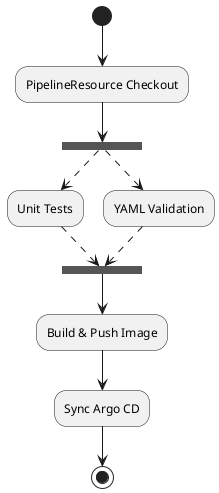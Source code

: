 ' Generate .png file with .\plantuml.jar -png .\pipeline-diagram.wsd

@startuml pipeline-diagram
skinparam monochrome true

(*) -d-> "PipelineResource Checkout"
"PipelineResource Checkout" -d->  ==IF1==

==IF1== -[dashed]d-> "Unit Tests"
==IF1== -[dashed]d-> "YAML Validation"

"Unit Tests" -[dashed]d-> ==IF2==
"YAML Validation" -[dashed]d-> ==IF2==

==IF2== -d-> "Build & Push Image"
-d-> "Sync Argo CD"
"Sync Argo CD" -d-> (*)

@enduml
